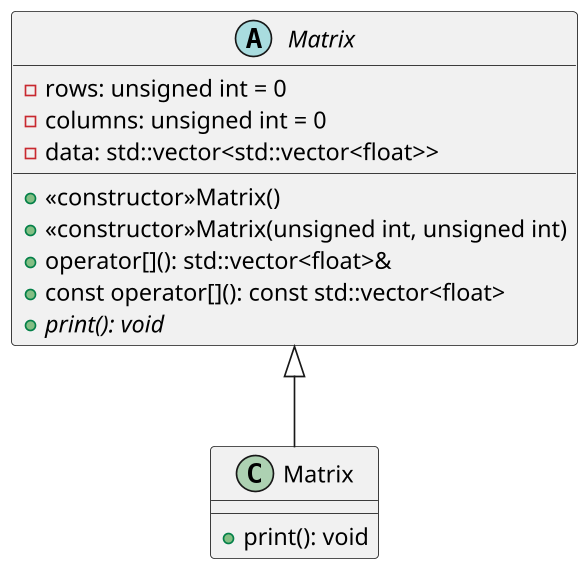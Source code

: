 @startuml

skinparam dpi 160
skinparam genericdisplay old

abstract "Matrix" as m_header {
  -rows: unsigned int = 0
  -columns: unsigned int = 0
  -data: std::vector<std::vector<float>>
  +<<constructor>>Matrix()
  +<<constructor>>Matrix(unsigned int, unsigned int)
  +operator[](): std::vector<float>&
  +const operator[](): const std::vector<float>
  +{abstract} print(): void
}

class "Matrix" as m_implementation extends m_header {
  +print(): void
}


@enduml
